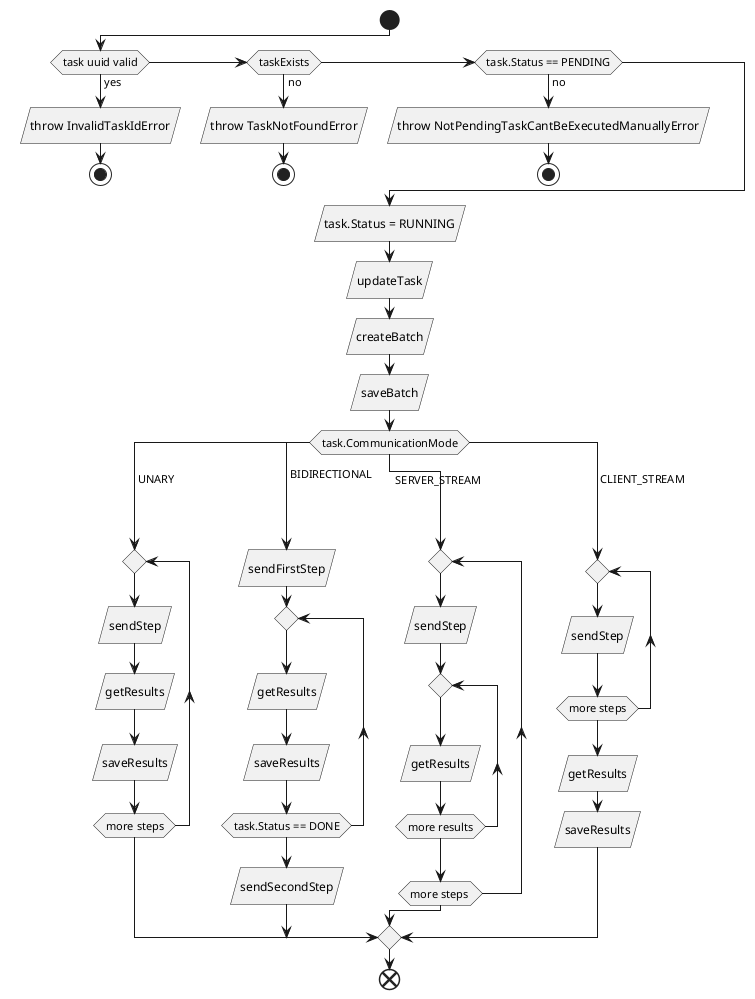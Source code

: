 @startuml

start

if (task uuid valid) then (yes)
  :throw InvalidTaskIdError/
  stop
elseif (taskExists) then (no)
  :throw TaskNotFoundError/
  stop
elseif (task.Status == PENDING) then (no)
  :throw NotPendingTaskCantBeExecutedManuallyError/
  stop
else ()
endif
  :task.Status = RUNNING/
  :updateTask/
  :createBatch/
  :saveBatch/
switch (task.CommunicationMode)
case ( UNARY )
    label space
    repeat
        :sendStep/
        :getResults/
        :saveResults/
    repeat while (more steps)
case ( BIDIRECTIONAL )
    label space
        :sendFirstStep/
        repeat
            :getResults/
            :saveResults/
        repeat while (task.Status == DONE)
        :sendSecondStep/
case (  SERVER_STREAM )
    label space
    repeat
        :sendStep/
        repeat
            :getResults/
        repeat while (more results)
    repeat while (more steps )
case ( CLIENT_STREAM \n\n\n)
    repeat
        :sendStep/
    repeat while (more steps)
    :getResults/
    :saveResults/
endswitch

end
@enduml